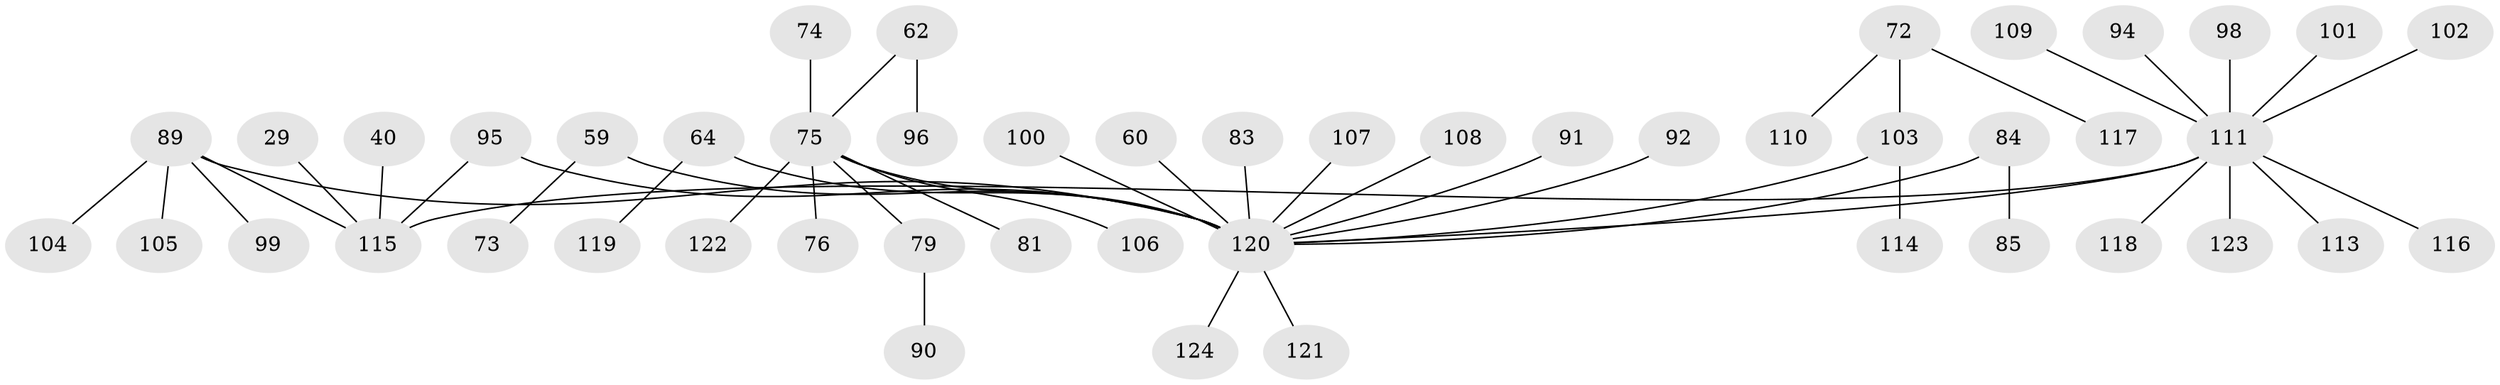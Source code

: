 // original degree distribution, {5: 0.03225806451612903, 3: 0.1935483870967742, 4: 0.08870967741935484, 1: 0.43548387096774194, 2: 0.25}
// Generated by graph-tools (version 1.1) at 2025/44/03/04/25 21:44:46]
// undirected, 49 vertices, 50 edges
graph export_dot {
graph [start="1"]
  node [color=gray90,style=filled];
  29;
  40;
  59;
  60;
  62;
  64;
  72;
  73;
  74;
  75 [super="+54+69"];
  76;
  79;
  81;
  83;
  84 [super="+49"];
  85;
  89 [super="+80"];
  90;
  91;
  92;
  94;
  95 [super="+57"];
  96;
  98;
  99;
  100;
  101;
  102;
  103 [super="+20"];
  104;
  105;
  106;
  107;
  108;
  109;
  110;
  111 [super="+88+82+86"];
  113;
  114;
  115 [super="+39+44+45+61+97+93"];
  116;
  117;
  118;
  119;
  120 [super="+2+1+112"];
  121;
  122;
  123;
  124;
  29 -- 115;
  40 -- 115;
  59 -- 73;
  59 -- 120;
  60 -- 120;
  62 -- 96;
  62 -- 75;
  64 -- 119;
  64 -- 120;
  72 -- 103 [weight=2];
  72 -- 110;
  72 -- 117;
  74 -- 75;
  75 -- 120;
  75 -- 76;
  75 -- 81;
  75 -- 122;
  75 -- 106;
  75 -- 79;
  79 -- 90;
  83 -- 120;
  84 -- 120;
  84 -- 85;
  89 -- 99;
  89 -- 115;
  89 -- 104;
  89 -- 105;
  89 -- 120;
  91 -- 120;
  92 -- 120;
  94 -- 111;
  95 -- 120;
  95 -- 115;
  98 -- 111;
  100 -- 120;
  101 -- 111;
  102 -- 111;
  103 -- 114;
  103 -- 120;
  107 -- 120;
  108 -- 120;
  109 -- 111;
  111 -- 118;
  111 -- 113;
  111 -- 115;
  111 -- 116;
  111 -- 120;
  111 -- 123;
  120 -- 124;
  120 -- 121;
}
